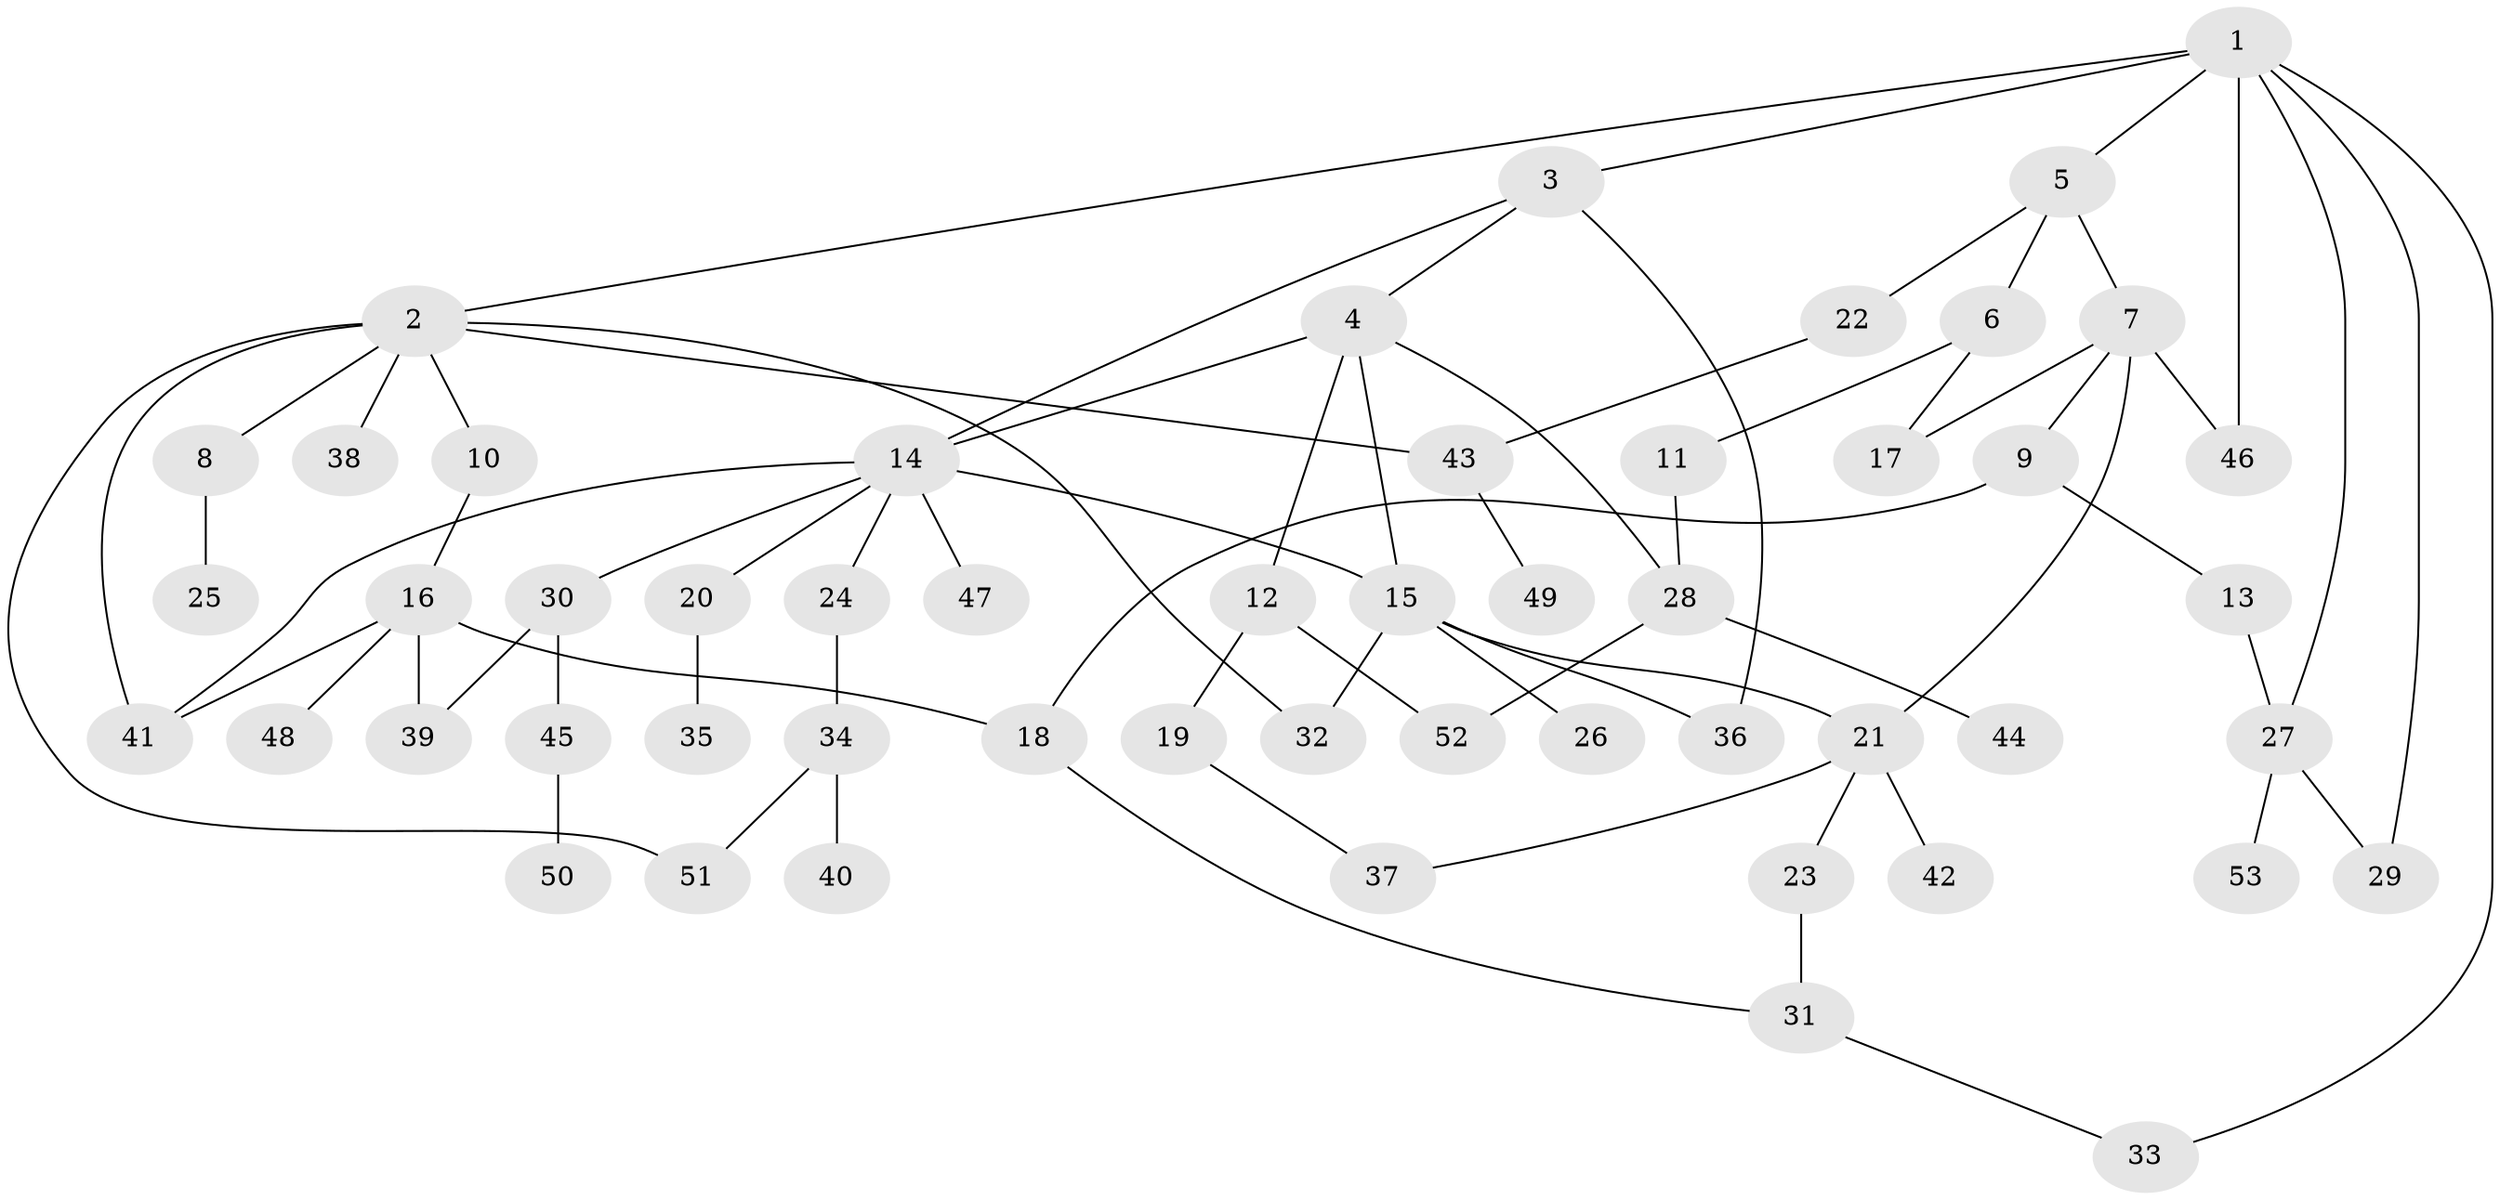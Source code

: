 // Generated by graph-tools (version 1.1) at 2025/13/03/09/25 04:13:25]
// undirected, 53 vertices, 72 edges
graph export_dot {
graph [start="1"]
  node [color=gray90,style=filled];
  1;
  2;
  3;
  4;
  5;
  6;
  7;
  8;
  9;
  10;
  11;
  12;
  13;
  14;
  15;
  16;
  17;
  18;
  19;
  20;
  21;
  22;
  23;
  24;
  25;
  26;
  27;
  28;
  29;
  30;
  31;
  32;
  33;
  34;
  35;
  36;
  37;
  38;
  39;
  40;
  41;
  42;
  43;
  44;
  45;
  46;
  47;
  48;
  49;
  50;
  51;
  52;
  53;
  1 -- 2;
  1 -- 3;
  1 -- 5;
  1 -- 27;
  1 -- 29;
  1 -- 46;
  1 -- 33;
  2 -- 8;
  2 -- 10;
  2 -- 38;
  2 -- 43;
  2 -- 51;
  2 -- 32;
  2 -- 41;
  3 -- 4;
  3 -- 14;
  3 -- 36;
  4 -- 12;
  4 -- 28;
  4 -- 14;
  4 -- 15;
  5 -- 6;
  5 -- 7;
  5 -- 22;
  6 -- 11;
  6 -- 17;
  7 -- 9;
  7 -- 17;
  7 -- 46;
  7 -- 21;
  8 -- 25;
  9 -- 13;
  9 -- 18;
  10 -- 16;
  11 -- 28;
  12 -- 19;
  12 -- 52;
  13 -- 27;
  14 -- 15;
  14 -- 20;
  14 -- 24;
  14 -- 30;
  14 -- 41;
  14 -- 47;
  15 -- 21;
  15 -- 26;
  15 -- 32;
  15 -- 36;
  16 -- 48;
  16 -- 41;
  16 -- 39;
  16 -- 18;
  18 -- 31;
  19 -- 37;
  20 -- 35;
  21 -- 23;
  21 -- 42;
  21 -- 37;
  22 -- 43;
  23 -- 31;
  24 -- 34;
  27 -- 29;
  27 -- 53;
  28 -- 44;
  28 -- 52;
  30 -- 39;
  30 -- 45;
  31 -- 33;
  34 -- 40;
  34 -- 51;
  43 -- 49;
  45 -- 50;
}

